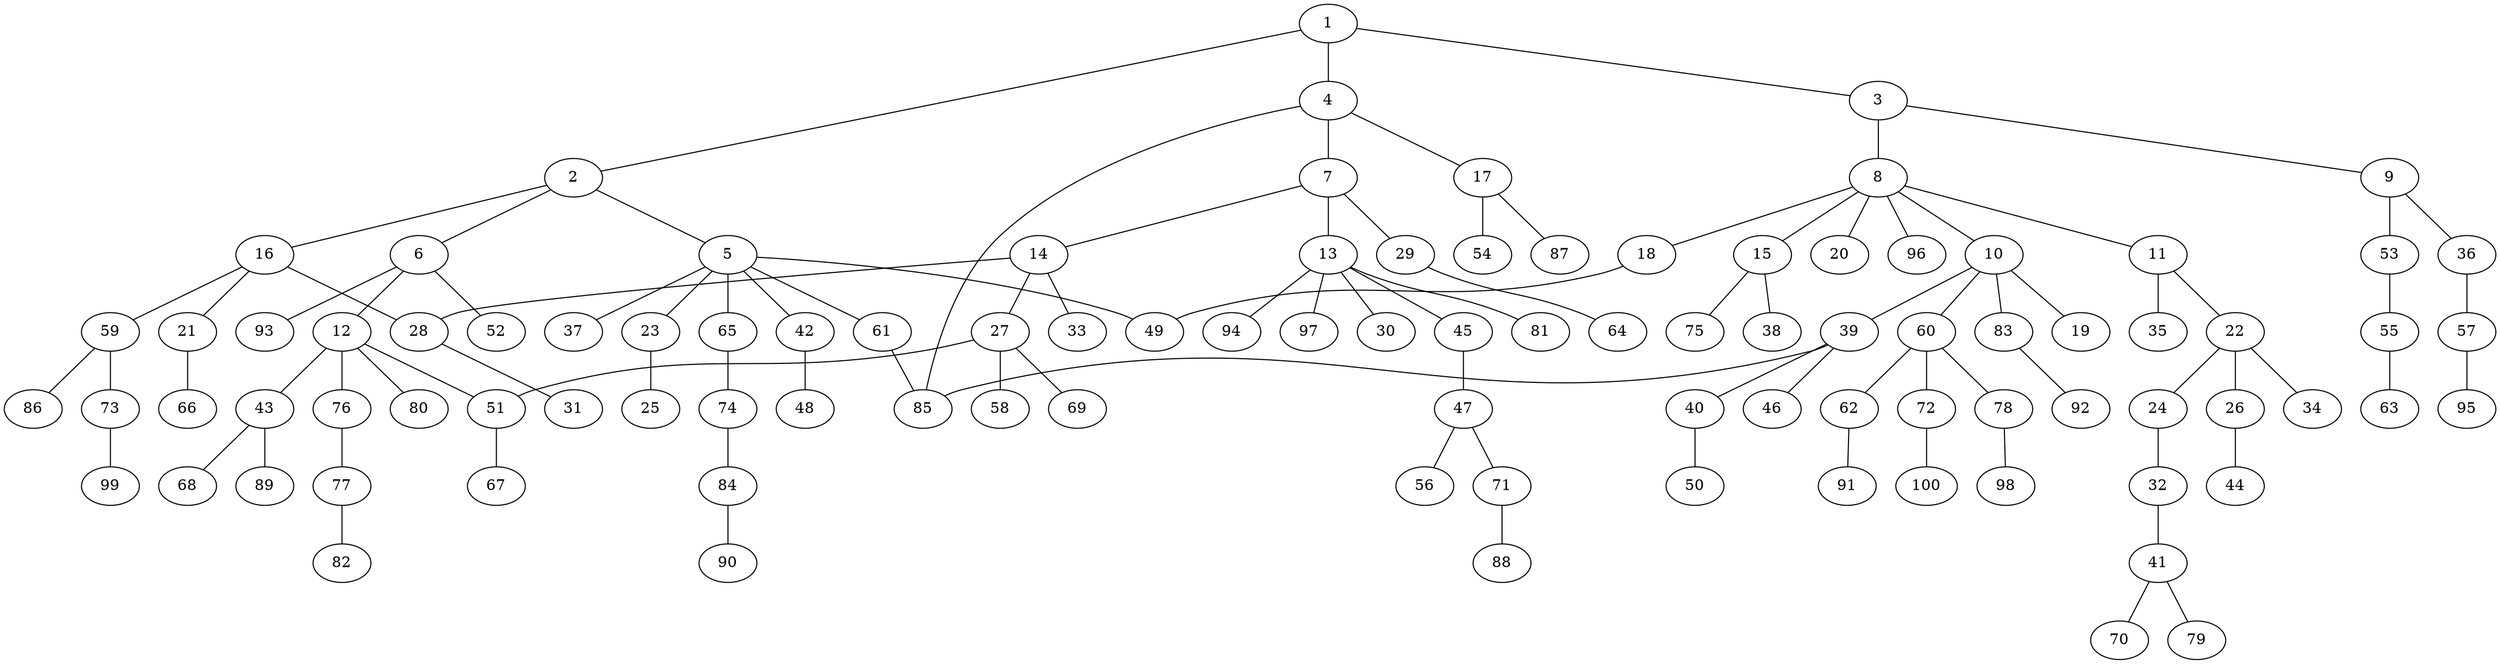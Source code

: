 graph graphname {1--2
1--3
1--4
2--5
2--6
2--16
3--8
3--9
4--7
4--17
4--85
5--23
5--37
5--42
5--49
5--61
5--65
6--12
6--52
6--93
7--13
7--14
7--29
8--10
8--11
8--15
8--18
8--20
8--96
9--36
9--53
10--19
10--39
10--60
10--83
11--22
11--35
12--43
12--51
12--76
12--80
13--30
13--45
13--81
13--94
13--97
14--27
14--28
14--33
15--38
15--75
16--21
16--28
16--59
17--54
17--87
18--49
21--66
22--24
22--26
22--34
23--25
24--32
26--44
27--51
27--58
27--69
28--31
29--64
32--41
36--57
39--40
39--46
39--85
40--50
41--70
41--79
42--48
43--68
43--89
45--47
47--56
47--71
51--67
53--55
55--63
57--95
59--73
59--86
60--62
60--72
60--78
61--85
62--91
65--74
71--88
72--100
73--99
74--84
76--77
77--82
78--98
83--92
84--90
}